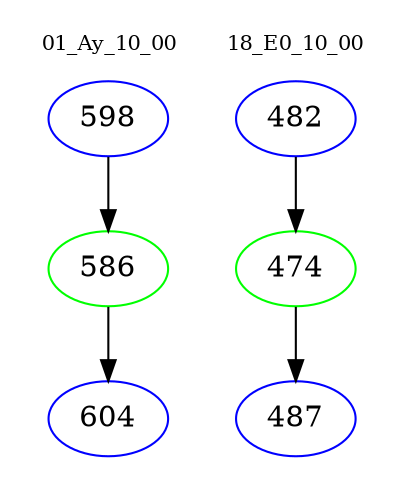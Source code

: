 digraph{
subgraph cluster_0 {
color = white
label = "01_Ay_10_00";
fontsize=10;
T0_598 [label="598", color="blue"]
T0_598 -> T0_586 [color="black"]
T0_586 [label="586", color="green"]
T0_586 -> T0_604 [color="black"]
T0_604 [label="604", color="blue"]
}
subgraph cluster_1 {
color = white
label = "18_E0_10_00";
fontsize=10;
T1_482 [label="482", color="blue"]
T1_482 -> T1_474 [color="black"]
T1_474 [label="474", color="green"]
T1_474 -> T1_487 [color="black"]
T1_487 [label="487", color="blue"]
}
}
